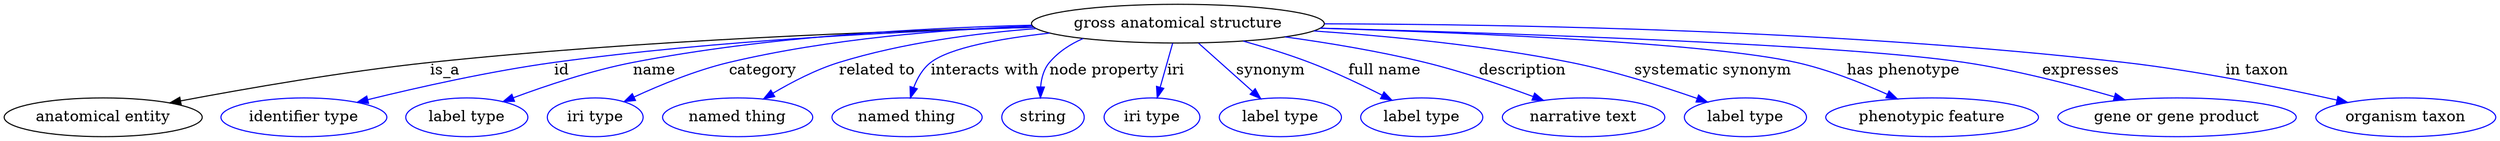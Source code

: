 digraph {
	graph [bb="0,0,1854,122"];
	node [label="\N"];
	"gross anatomical structure"	 [height=0.5,
		label="gross anatomical structure",
		pos="876.25,104",
		width=2.8592];
	"anatomical entity"	 [height=0.5,
		pos="71.251,18",
		width=1.9792];
	"gross anatomical structure" -> "anatomical entity"	 [label=is_a,
		lp="338.53,61",
		pos="e,123.26,30.397 774.63,100.87 664.08,96.649 482.31,87.303 326.7,68 260.06,59.734 184.72,44.218 133.23,32.653"];
	id	 [color=blue,
		height=0.5,
		label="identifier type",
		pos="220.25,18",
		width=1.652];
	"gross anatomical structure" -> id	 [color=blue,
		label=id,
		lp="424.7,61",
		pos="e,262.31,30.897 774.75,100.76 681.59,96.658 539.99,87.605 418.36,68 368,59.882 311.7,45.106 272.03,33.714",
		style=solid];
	name	 [color=blue,
		height=0.5,
		label="label type",
		pos="342.25,18",
		width=1.2425];
	"gross anatomical structure" -> name	 [color=blue,
		label=name,
		lp="494.41,61",
		pos="e,372.24,31.548 778.85,98.087 680.03,91.566 534.01,80.348 478.93,68 445.23,60.444 408.54,46.699 381.67,35.53",
		style=solid];
	category	 [color=blue,
		height=0.5,
		label="iri type",
		pos="440.25,18",
		width=0.9834];
	"gross anatomical structure" -> category	 [color=blue,
		label=category,
		lp="574.35,61",
		pos="e,464.27,31.638 781.52,96.889 701.1,90.236 592.22,79.605 550.06,68 523.14,60.591 494.49,47.345 473.2,36.347",
		style=solid];
	"related to"	 [color=blue,
		height=0.5,
		label="named thing",
		pos="547.25,18",
		width=1.5019];
	"gross anatomical structure" -> "related to"	 [color=blue,
		label="related to",
		lp="657.49,61",
		pos="e,569.43,34.6 787.9,94.725 729.68,87.908 659.13,78.108 630.78,68 612.15,61.357 593.1,50.338 577.9,40.333",
		style=solid];
	"interacts with"	 [color=blue,
		height=0.5,
		label="named thing",
		pos="673.25,18",
		width=1.5019];
	"gross anatomical structure" -> "interacts with"	 [color=blue,
		label="interacts with",
		lp="737.16,61",
		pos="e,678.08,36.349 790.78,93.874 752.81,87.949 713.34,79.37 698.44,68 691.11,62.405 685.75,54.089 681.91,45.839",
		style=solid];
	"node property"	 [color=blue,
		height=0.5,
		label=string,
		pos="775.25,18",
		width=0.8403];
	"gross anatomical structure" -> "node property"	 [color=blue,
		label="node property",
		lp="824.32,61",
		pos="e,774.74,36.474 814.83,89.526 803.59,84.376 792.95,77.411 785.11,68 780.13,62.018 777.4,54.241 775.98,46.609",
		style=solid];
	iri	 [color=blue,
		height=0.5,
		label="iri type",
		pos="859.25,18",
		width=0.9834];
	"gross anatomical structure" -> iri	 [color=blue,
		label=iri,
		lp="875.47,61",
		pos="e,862.79,35.917 872.65,85.762 870.35,74.168 867.34,58.931 864.75,45.843",
		style=solid];
	synonym	 [color=blue,
		height=0.5,
		label="label type",
		pos="957.25,18",
		width=1.2425];
	"gross anatomical structure" -> synonym	 [color=blue,
		label=synonym,
		lp="947.92,61",
		pos="e,941.32,34.919 893.03,86.181 905,73.478 921.23,56.249 934.37,42.289",
		style=solid];
	"full name"	 [color=blue,
		height=0.5,
		label="label type",
		pos="1064.3,18",
		width=1.2425];
	"gross anatomical structure" -> "full name"	 [color=blue,
		label="full name",
		lp="1031.9,61",
		pos="e,1040.1,33.432 926.28,88.159 942.76,82.415 961.02,75.482 977.25,68 995.63,59.525 1015.3,48.442 1031.2,38.866",
		style=solid];
	description	 [color=blue,
		height=0.5,
		label="narrative text",
		pos="1184.3,18",
		width=1.5834];
	"gross anatomical structure" -> description	 [color=blue,
		label=description,
		lp="1131.4,61",
		pos="e,1152.5,33.038 954.91,92.326 988.37,86.45 1027.6,78.348 1062.3,68 1089.9,59.743 1119.9,47.485 1143.3,37.174",
		style=solid];
	"systematic synonym"	 [color=blue,
		height=0.5,
		label="label type",
		pos="1304.3,18",
		width=1.2425];
	"gross anatomical structure" -> "systematic synonym"	 [color=blue,
		label="systematic synonym",
		lp="1270.2,61",
		pos="e,1273.9,31.238 972.57,97.488 1029.5,92.296 1102.6,83.274 1166.3,68 1200.1,59.87 1237.2,46.164 1264.3,35.156",
		style=solid];
	"has phenotype"	 [color=blue,
		height=0.5,
		label="phenotypic feature",
		pos="1443.3,18",
		width=2.1155];
	"gross anatomical structure" -> "has phenotype"	 [color=blue,
		label="has phenotype",
		lp="1410.5,61",
		pos="e,1413.4,34.718 976.71,100.03 1089.9,94.861 1266.6,84.479 1331.3,68 1356.6,61.544 1383.4,49.773 1404.4,39.274",
		style=solid];
	expresses	 [color=blue,
		height=0.5,
		label="gene or gene product",
		pos="1622.3,18",
		width=2.3474];
	"gross anatomical structure" -> expresses	 [color=blue,
		label=expresses,
		lp="1538.1,61",
		pos="e,1579.7,33.578 977.33,100.47 1118,95.08 1365.6,83.743 1454.3,68 1493.8,60.985 1537.1,47.931 1569.9,36.921",
		style=solid];
	"in taxon"	 [color=blue,
		height=0.5,
		label="organism taxon",
		pos="1789.3,18",
		width=1.7978];
	"gross anatomical structure" -> "in taxon"	 [color=blue,
		label="in taxon",
		lp="1666,61",
		pos="e,1743.8,30.874 977.79,100.76 1141.8,95.17 1458.1,82.891 1569.3,68 1626.1,60.388 1689.9,45.126 1734.1,33.455",
		style=solid];
}
